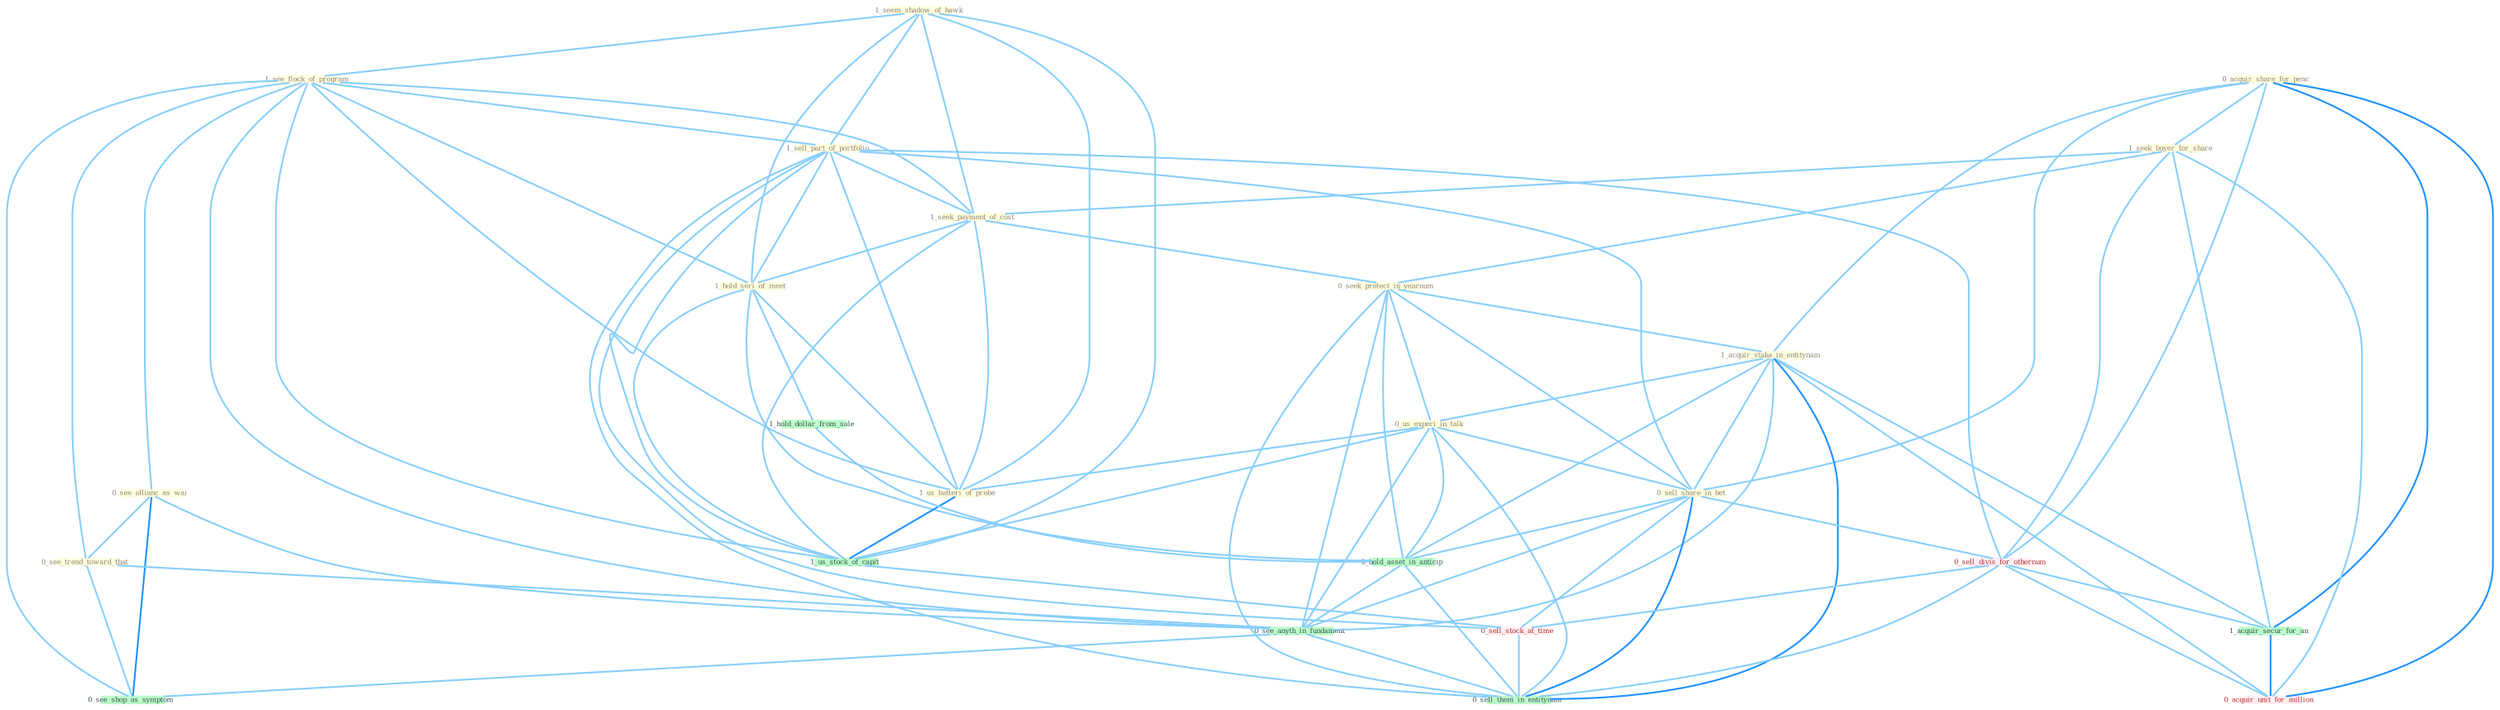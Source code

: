 Graph G{ 
    node
    [shape=polygon,style=filled,width=.5,height=.06,color="#BDFCC9",fixedsize=true,fontsize=4,
    fontcolor="#2f4f4f"];
    {node
    [color="#ffffe0", fontcolor="#8b7d6b"] "1_seem_shadow_of_hawk " "1_see_flock_of_program " "0_acquir_share_for_penc " "1_seek_buyer_for_share " "1_sell_part_of_portfolio " "0_see_allianc_as_wai " "0_see_trend_toward_that " "1_seek_payment_of_cost " "0_seek_protect_in_yearnum " "1_acquir_stake_in_entitynam " "1_hold_seri_of_meet " "0_us_experi_in_talk " "1_us_batteri_of_probe " "0_sell_share_in_bet "}
{node [color="#fff0f5", fontcolor="#b22222"] "0_sell_divis_for_othernum " "0_sell_stock_at_time " "0_acquir_unit_for_million "}
edge [color="#B0E2FF"];

	"1_seem_shadow_of_hawk " -- "1_see_flock_of_program " [w="1", color="#87cefa" ];
	"1_seem_shadow_of_hawk " -- "1_sell_part_of_portfolio " [w="1", color="#87cefa" ];
	"1_seem_shadow_of_hawk " -- "1_seek_payment_of_cost " [w="1", color="#87cefa" ];
	"1_seem_shadow_of_hawk " -- "1_hold_seri_of_meet " [w="1", color="#87cefa" ];
	"1_seem_shadow_of_hawk " -- "1_us_batteri_of_probe " [w="1", color="#87cefa" ];
	"1_seem_shadow_of_hawk " -- "1_us_stock_of_capit " [w="1", color="#87cefa" ];
	"1_see_flock_of_program " -- "1_sell_part_of_portfolio " [w="1", color="#87cefa" ];
	"1_see_flock_of_program " -- "0_see_allianc_as_wai " [w="1", color="#87cefa" ];
	"1_see_flock_of_program " -- "0_see_trend_toward_that " [w="1", color="#87cefa" ];
	"1_see_flock_of_program " -- "1_seek_payment_of_cost " [w="1", color="#87cefa" ];
	"1_see_flock_of_program " -- "1_hold_seri_of_meet " [w="1", color="#87cefa" ];
	"1_see_flock_of_program " -- "1_us_batteri_of_probe " [w="1", color="#87cefa" ];
	"1_see_flock_of_program " -- "1_us_stock_of_capit " [w="1", color="#87cefa" ];
	"1_see_flock_of_program " -- "0_see_anyth_in_fundament " [w="1", color="#87cefa" ];
	"1_see_flock_of_program " -- "0_see_shop_as_symptom " [w="1", color="#87cefa" ];
	"0_acquir_share_for_penc " -- "1_seek_buyer_for_share " [w="1", color="#87cefa" ];
	"0_acquir_share_for_penc " -- "1_acquir_stake_in_entitynam " [w="1", color="#87cefa" ];
	"0_acquir_share_for_penc " -- "0_sell_share_in_bet " [w="1", color="#87cefa" ];
	"0_acquir_share_for_penc " -- "0_sell_divis_for_othernum " [w="1", color="#87cefa" ];
	"0_acquir_share_for_penc " -- "1_acquir_secur_for_an " [w="2", color="#1e90ff" , len=0.8];
	"0_acquir_share_for_penc " -- "0_acquir_unit_for_million " [w="2", color="#1e90ff" , len=0.8];
	"1_seek_buyer_for_share " -- "1_seek_payment_of_cost " [w="1", color="#87cefa" ];
	"1_seek_buyer_for_share " -- "0_seek_protect_in_yearnum " [w="1", color="#87cefa" ];
	"1_seek_buyer_for_share " -- "0_sell_divis_for_othernum " [w="1", color="#87cefa" ];
	"1_seek_buyer_for_share " -- "1_acquir_secur_for_an " [w="1", color="#87cefa" ];
	"1_seek_buyer_for_share " -- "0_acquir_unit_for_million " [w="1", color="#87cefa" ];
	"1_sell_part_of_portfolio " -- "1_seek_payment_of_cost " [w="1", color="#87cefa" ];
	"1_sell_part_of_portfolio " -- "1_hold_seri_of_meet " [w="1", color="#87cefa" ];
	"1_sell_part_of_portfolio " -- "1_us_batteri_of_probe " [w="1", color="#87cefa" ];
	"1_sell_part_of_portfolio " -- "0_sell_share_in_bet " [w="1", color="#87cefa" ];
	"1_sell_part_of_portfolio " -- "0_sell_divis_for_othernum " [w="1", color="#87cefa" ];
	"1_sell_part_of_portfolio " -- "1_us_stock_of_capit " [w="1", color="#87cefa" ];
	"1_sell_part_of_portfolio " -- "0_sell_stock_at_time " [w="1", color="#87cefa" ];
	"1_sell_part_of_portfolio " -- "0_sell_them_in_entitynam " [w="1", color="#87cefa" ];
	"0_see_allianc_as_wai " -- "0_see_trend_toward_that " [w="1", color="#87cefa" ];
	"0_see_allianc_as_wai " -- "0_see_anyth_in_fundament " [w="1", color="#87cefa" ];
	"0_see_allianc_as_wai " -- "0_see_shop_as_symptom " [w="2", color="#1e90ff" , len=0.8];
	"0_see_trend_toward_that " -- "0_see_anyth_in_fundament " [w="1", color="#87cefa" ];
	"0_see_trend_toward_that " -- "0_see_shop_as_symptom " [w="1", color="#87cefa" ];
	"1_seek_payment_of_cost " -- "0_seek_protect_in_yearnum " [w="1", color="#87cefa" ];
	"1_seek_payment_of_cost " -- "1_hold_seri_of_meet " [w="1", color="#87cefa" ];
	"1_seek_payment_of_cost " -- "1_us_batteri_of_probe " [w="1", color="#87cefa" ];
	"1_seek_payment_of_cost " -- "1_us_stock_of_capit " [w="1", color="#87cefa" ];
	"0_seek_protect_in_yearnum " -- "1_acquir_stake_in_entitynam " [w="1", color="#87cefa" ];
	"0_seek_protect_in_yearnum " -- "0_us_experi_in_talk " [w="1", color="#87cefa" ];
	"0_seek_protect_in_yearnum " -- "0_sell_share_in_bet " [w="1", color="#87cefa" ];
	"0_seek_protect_in_yearnum " -- "0_hold_asset_in_anticip " [w="1", color="#87cefa" ];
	"0_seek_protect_in_yearnum " -- "0_see_anyth_in_fundament " [w="1", color="#87cefa" ];
	"0_seek_protect_in_yearnum " -- "0_sell_them_in_entitynam " [w="1", color="#87cefa" ];
	"1_acquir_stake_in_entitynam " -- "0_us_experi_in_talk " [w="1", color="#87cefa" ];
	"1_acquir_stake_in_entitynam " -- "0_sell_share_in_bet " [w="1", color="#87cefa" ];
	"1_acquir_stake_in_entitynam " -- "1_acquir_secur_for_an " [w="1", color="#87cefa" ];
	"1_acquir_stake_in_entitynam " -- "0_hold_asset_in_anticip " [w="1", color="#87cefa" ];
	"1_acquir_stake_in_entitynam " -- "0_see_anyth_in_fundament " [w="1", color="#87cefa" ];
	"1_acquir_stake_in_entitynam " -- "0_acquir_unit_for_million " [w="1", color="#87cefa" ];
	"1_acquir_stake_in_entitynam " -- "0_sell_them_in_entitynam " [w="2", color="#1e90ff" , len=0.8];
	"1_hold_seri_of_meet " -- "1_us_batteri_of_probe " [w="1", color="#87cefa" ];
	"1_hold_seri_of_meet " -- "1_us_stock_of_capit " [w="1", color="#87cefa" ];
	"1_hold_seri_of_meet " -- "1_hold_dollar_from_sale " [w="1", color="#87cefa" ];
	"1_hold_seri_of_meet " -- "0_hold_asset_in_anticip " [w="1", color="#87cefa" ];
	"0_us_experi_in_talk " -- "1_us_batteri_of_probe " [w="1", color="#87cefa" ];
	"0_us_experi_in_talk " -- "0_sell_share_in_bet " [w="1", color="#87cefa" ];
	"0_us_experi_in_talk " -- "1_us_stock_of_capit " [w="1", color="#87cefa" ];
	"0_us_experi_in_talk " -- "0_hold_asset_in_anticip " [w="1", color="#87cefa" ];
	"0_us_experi_in_talk " -- "0_see_anyth_in_fundament " [w="1", color="#87cefa" ];
	"0_us_experi_in_talk " -- "0_sell_them_in_entitynam " [w="1", color="#87cefa" ];
	"1_us_batteri_of_probe " -- "1_us_stock_of_capit " [w="2", color="#1e90ff" , len=0.8];
	"0_sell_share_in_bet " -- "0_sell_divis_for_othernum " [w="1", color="#87cefa" ];
	"0_sell_share_in_bet " -- "0_hold_asset_in_anticip " [w="1", color="#87cefa" ];
	"0_sell_share_in_bet " -- "0_sell_stock_at_time " [w="1", color="#87cefa" ];
	"0_sell_share_in_bet " -- "0_see_anyth_in_fundament " [w="1", color="#87cefa" ];
	"0_sell_share_in_bet " -- "0_sell_them_in_entitynam " [w="2", color="#1e90ff" , len=0.8];
	"0_sell_divis_for_othernum " -- "1_acquir_secur_for_an " [w="1", color="#87cefa" ];
	"0_sell_divis_for_othernum " -- "0_sell_stock_at_time " [w="1", color="#87cefa" ];
	"0_sell_divis_for_othernum " -- "0_acquir_unit_for_million " [w="1", color="#87cefa" ];
	"0_sell_divis_for_othernum " -- "0_sell_them_in_entitynam " [w="1", color="#87cefa" ];
	"1_acquir_secur_for_an " -- "0_acquir_unit_for_million " [w="2", color="#1e90ff" , len=0.8];
	"1_us_stock_of_capit " -- "0_sell_stock_at_time " [w="1", color="#87cefa" ];
	"1_hold_dollar_from_sale " -- "0_hold_asset_in_anticip " [w="1", color="#87cefa" ];
	"0_hold_asset_in_anticip " -- "0_see_anyth_in_fundament " [w="1", color="#87cefa" ];
	"0_hold_asset_in_anticip " -- "0_sell_them_in_entitynam " [w="1", color="#87cefa" ];
	"0_sell_stock_at_time " -- "0_sell_them_in_entitynam " [w="1", color="#87cefa" ];
	"0_see_anyth_in_fundament " -- "0_see_shop_as_symptom " [w="1", color="#87cefa" ];
	"0_see_anyth_in_fundament " -- "0_sell_them_in_entitynam " [w="1", color="#87cefa" ];
}
